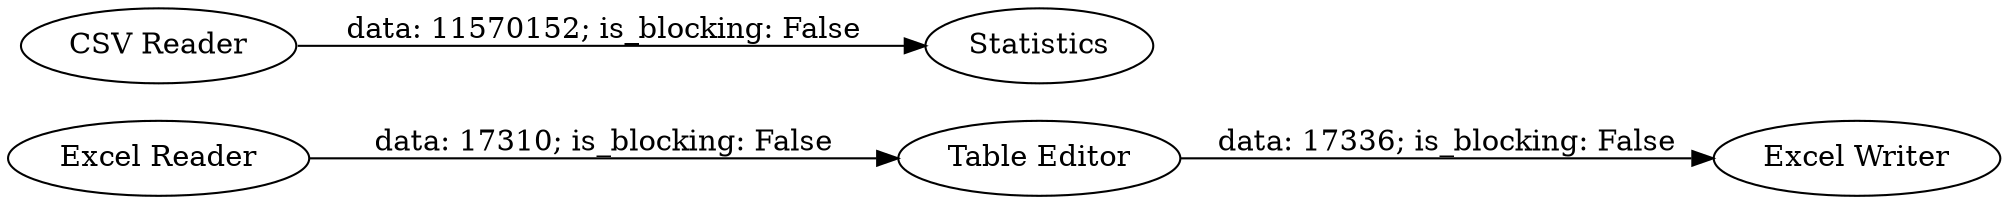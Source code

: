 digraph {
	"3288018915057606396_7" [label="Table Editor"]
	"3288018915057606396_4" [label=Statistics]
	"3288018915057606396_6" [label="Excel Writer"]
	"3288018915057606396_5" [label="Excel Reader"]
	"3288018915057606396_2" [label="CSV Reader"]
	"3288018915057606396_2" -> "3288018915057606396_4" [label="data: 11570152; is_blocking: False"]
	"3288018915057606396_7" -> "3288018915057606396_6" [label="data: 17336; is_blocking: False"]
	"3288018915057606396_5" -> "3288018915057606396_7" [label="data: 17310; is_blocking: False"]
	rankdir=LR
}
